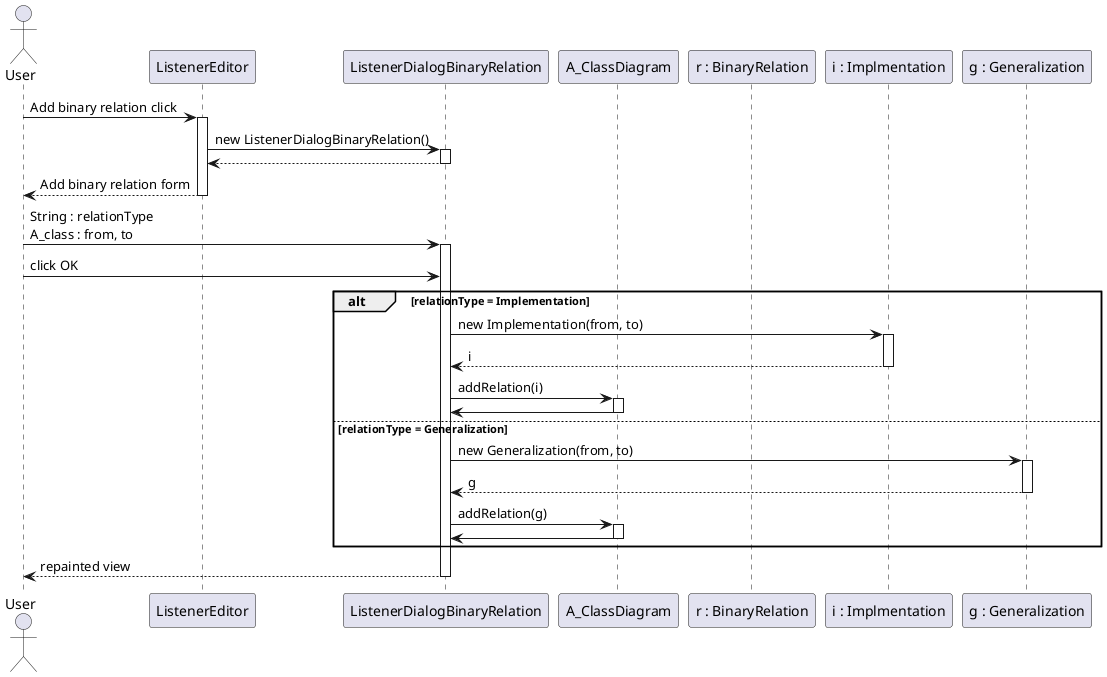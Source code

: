 @startuml

    actor User as u
    participant ListenerEditor as lde
    participant ListenerDialogBinaryRelation as ldbr
    participant A_ClassDiagram as Cd
    participant "r : BinaryRelation" as r
    participant "i : Implmentation" as i
    participant "g : Generalization" as g
        
	u -> lde: Add binary relation click
	activate lde

        lde -> ldbr: new ListenerDialogBinaryRelation()
        activate ldbr
        ldbr --> lde
        deactivate ldbr

        lde --> u: Add binary relation form
        deactivate lde

        
        u -> ldbr: String : relationType\nA_class : from, to
        activate ldbr

        u -> ldbr: click OK

        alt relationType = Implementation
            ldbr -> i: new Implementation(from, to)
            activate i
            i --> ldbr: i
            deactivate i

            ldbr -> Cd: addRelation(i)
            activate Cd
            Cd -> ldbr
            deactivate Cd
        else relationType = Generalization
            ldbr -> g: new Generalization(from, to)
            activate g
            g --> ldbr: g
            deactivate g

            ldbr -> Cd: addRelation(g)
            activate Cd
            Cd -> ldbr
            deactivate Cd
        end

        ldbr --> u: repainted view
        deactivate ldbr
@enduml